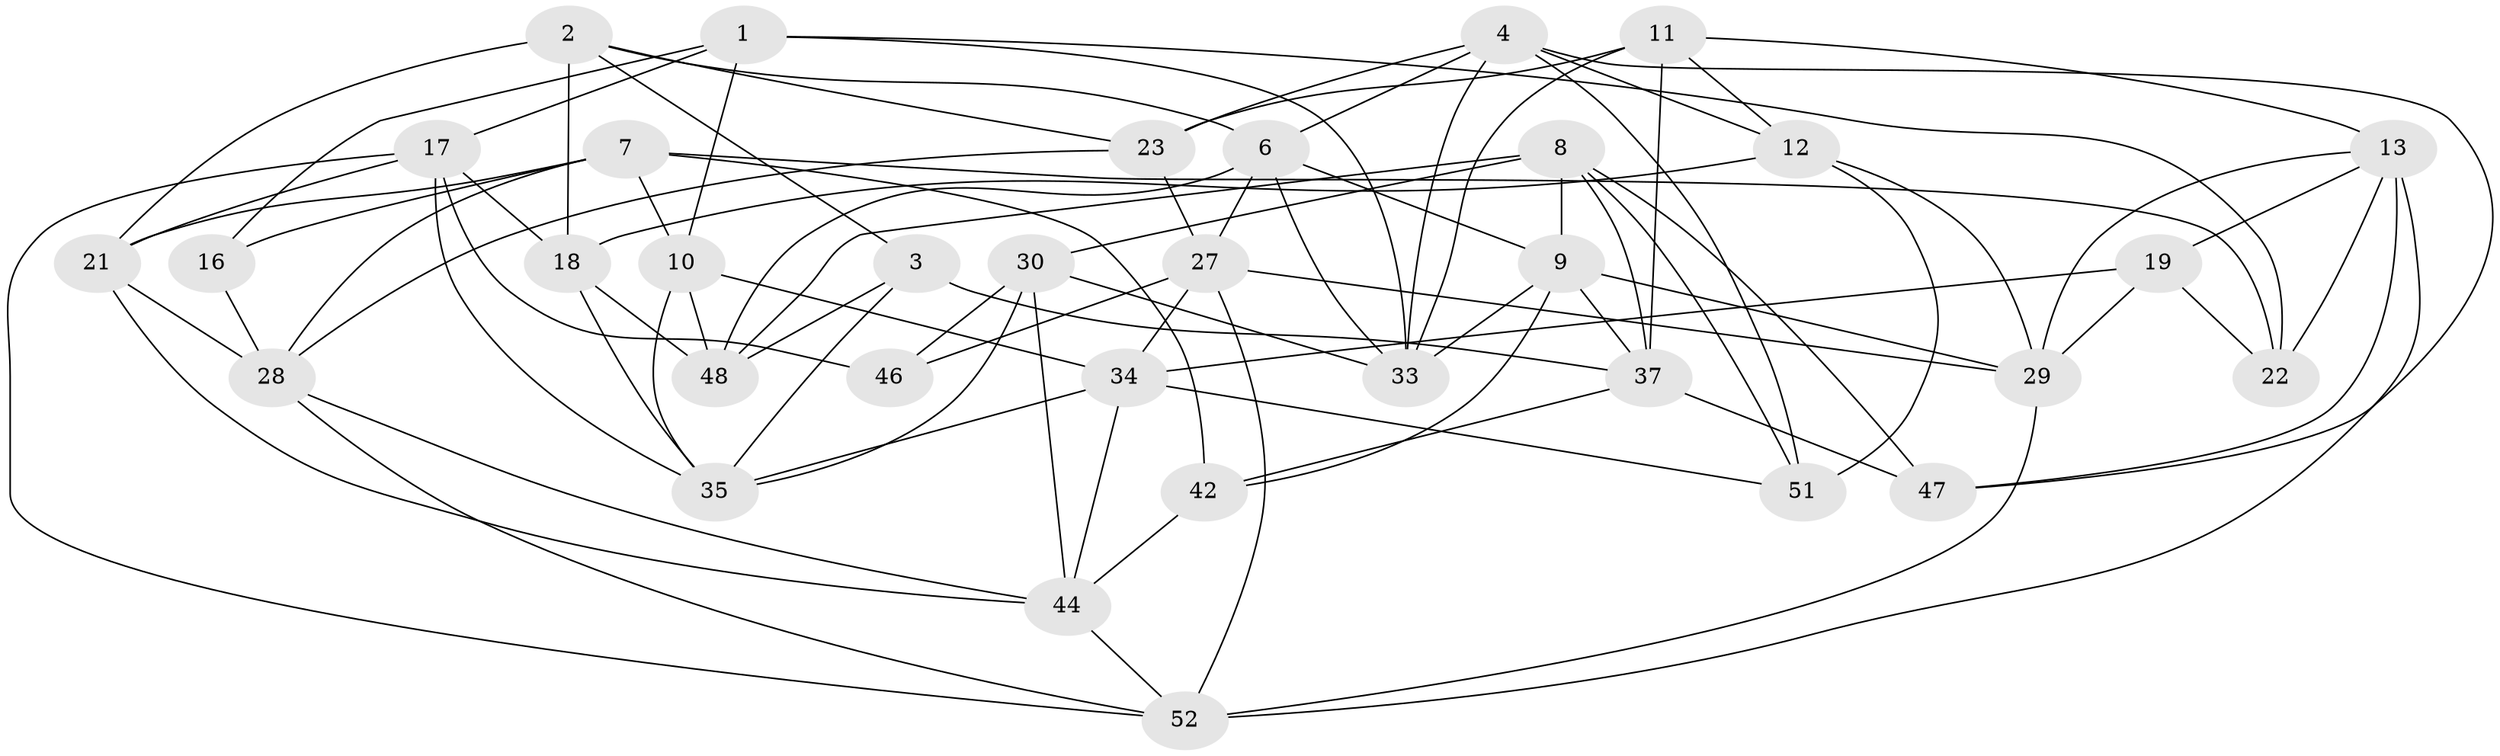 // original degree distribution, {4: 1.0}
// Generated by graph-tools (version 1.1) at 2025/42/03/06/25 10:42:20]
// undirected, 34 vertices, 88 edges
graph export_dot {
graph [start="1"]
  node [color=gray90,style=filled];
  1 [super="+15"];
  2 [super="+50"];
  3;
  4 [super="+5"];
  6 [super="+24"];
  7 [super="+20"];
  8 [super="+53"];
  9 [super="+58"];
  10 [super="+43"];
  11 [super="+14"];
  12 [super="+25"];
  13 [super="+38"];
  16;
  17 [super="+49"];
  18 [super="+26"];
  19;
  21 [super="+32"];
  22;
  23 [super="+41"];
  27 [super="+59"];
  28 [super="+56"];
  29 [super="+40"];
  30 [super="+31"];
  33 [super="+45"];
  34 [super="+54"];
  35 [super="+36"];
  37 [super="+39"];
  42;
  44 [super="+55"];
  46;
  47;
  48 [super="+60"];
  51;
  52 [super="+57"];
  1 -- 16 [weight=2];
  1 -- 17;
  1 -- 22;
  1 -- 33;
  1 -- 10;
  2 -- 23;
  2 -- 3;
  2 -- 6;
  2 -- 18;
  2 -- 21 [weight=2];
  3 -- 48;
  3 -- 37;
  3 -- 35;
  4 -- 47;
  4 -- 51;
  4 -- 12;
  4 -- 23;
  4 -- 6;
  4 -- 33;
  6 -- 9;
  6 -- 33;
  6 -- 48;
  6 -- 27;
  7 -- 16;
  7 -- 10;
  7 -- 28;
  7 -- 42;
  7 -- 21;
  7 -- 22;
  8 -- 48;
  8 -- 47;
  8 -- 51;
  8 -- 9;
  8 -- 30;
  8 -- 37;
  9 -- 42;
  9 -- 37;
  9 -- 29;
  9 -- 33;
  10 -- 34;
  10 -- 48 [weight=2];
  10 -- 35;
  11 -- 23 [weight=2];
  11 -- 33;
  11 -- 13;
  11 -- 12;
  11 -- 37;
  12 -- 51;
  12 -- 18 [weight=2];
  12 -- 29;
  13 -- 22;
  13 -- 19;
  13 -- 29;
  13 -- 52;
  13 -- 47;
  16 -- 28;
  17 -- 18;
  17 -- 35;
  17 -- 46;
  17 -- 21;
  17 -- 52;
  18 -- 35;
  18 -- 48;
  19 -- 22;
  19 -- 34;
  19 -- 29;
  21 -- 44;
  21 -- 28;
  23 -- 27;
  23 -- 28;
  27 -- 52;
  27 -- 34;
  27 -- 46;
  27 -- 29;
  28 -- 52;
  28 -- 44;
  29 -- 52;
  30 -- 46 [weight=2];
  30 -- 33;
  30 -- 35;
  30 -- 44;
  34 -- 44;
  34 -- 51;
  34 -- 35;
  37 -- 42;
  37 -- 47;
  42 -- 44;
  44 -- 52;
}
